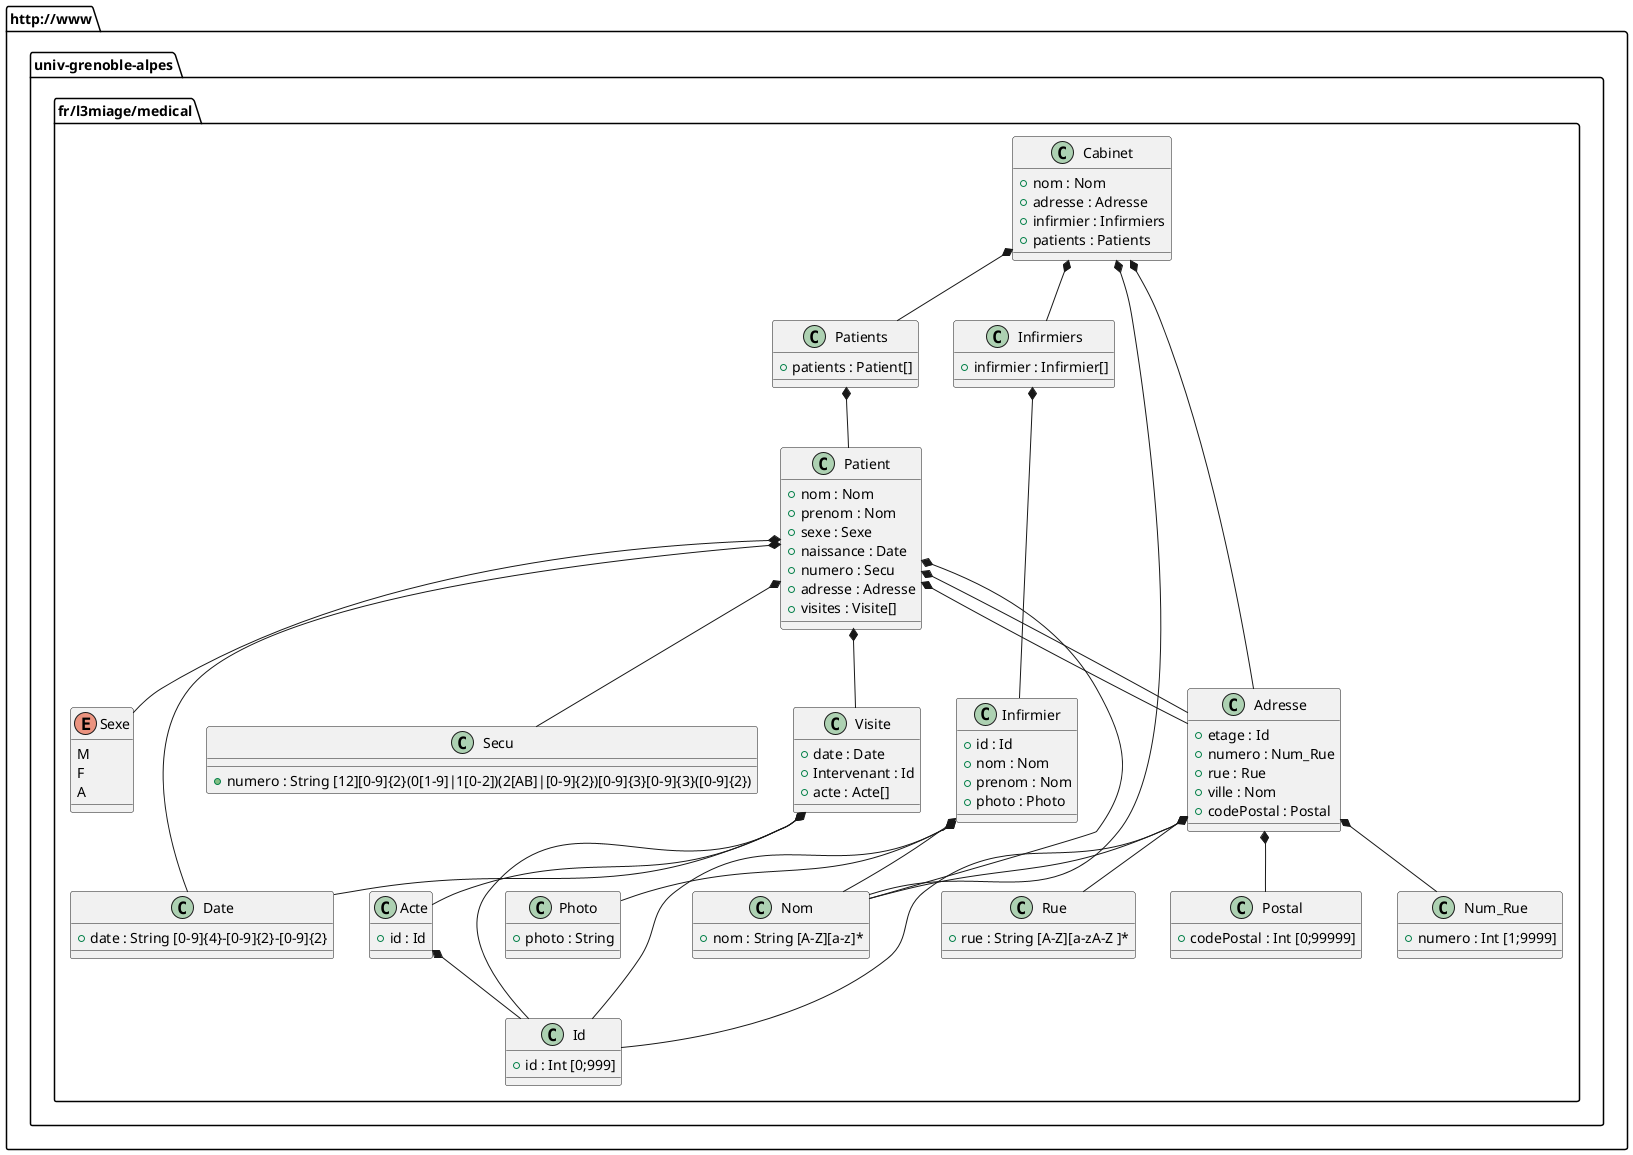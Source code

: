@startuml

    package http://www.univ-grenoble-alpes.fr/l3miage/medical {
        class Cabinet {
            +nom : Nom
            +adresse : Adresse
            +infirmier : Infirmiers
            +patients : Patients
        }
        
        class Infirmiers {
            +infirmier : Infirmier[]
        }
        
        class Infirmier {
            +id : Id
            +nom : Nom
            +prenom : Nom
            +photo : Photo
        }
        
        class Patients {
            +patients : Patient[]
        }
        
        class Patient {
            +nom : Nom
            +prenom : Nom
            +sexe : Sexe
            +naissance : Date
            +numero : Secu
            +adresse : Adresse
            +visites : Visite[]
        }
        
        class Adresse {
            +etage : Id
            +numero : Num_Rue
            +rue : Rue
            +ville : Nom
            +codePostal : Postal
        }
        
        class Visite {
            +date : Date
            +Intervenant : Id
            +acte : Acte[]
        }
        
        class Acte {
            +id : Id
        }
        
        
        'Simple Types
        class Nom {
            +nom : String [A-Z][a-z]*
        }
        
        class Id {
            +id : Int [0;999]
        }
        
        'A completer
        class Photo {
            +photo : String
        }
        
        enum Sexe {
            M
            F
            A
        }
        
        class Date {
            +date : String [0-9]{4}-[0-9]{2}-[0-9]{2}
        }
        
        class Secu {
            +numero : String [12][0-9]{2}(0[1-9]|1[0-2])(2[AB]|[0-9]{2})[0-9]{3}[0-9]{3}([0-9]{2})
        }
        
        class Num_Rue {
            +numero : Int [1;9999]
        }
        
        class Rue {
            +rue : String [A-Z][a-zA-Z ]*
        }
        
        class Postal {
            +codePostal : Int [0;99999]
        }
        
    }

'Relations entre les classes
Cabinet *-- Infirmiers
Infirmiers *-- Infirmier
Cabinet *-- Patients
Patients *-- Patient
Patient *-- Visite
Patient *-- Adresse
Visite *-- Acte

'Relations entre les classes et les types simples
Cabinet *-- Nom
Cabinet *-- Adresse
Infirmier *-- Id
Infirmier *-- Nom
Infirmier *-- Photo
Patient *-- Nom
Patient *-- Sexe
Patient *-- Date
Patient *-- Secu
Patient *-- Adresse
Visite *-- Date
Visite *-- Id
Acte *-- Id
Adresse *-- Num_Rue
Adresse *-- Rue
Adresse *-- Postal
Adresse *-- Nom
Adresse *-- Id

@enduml